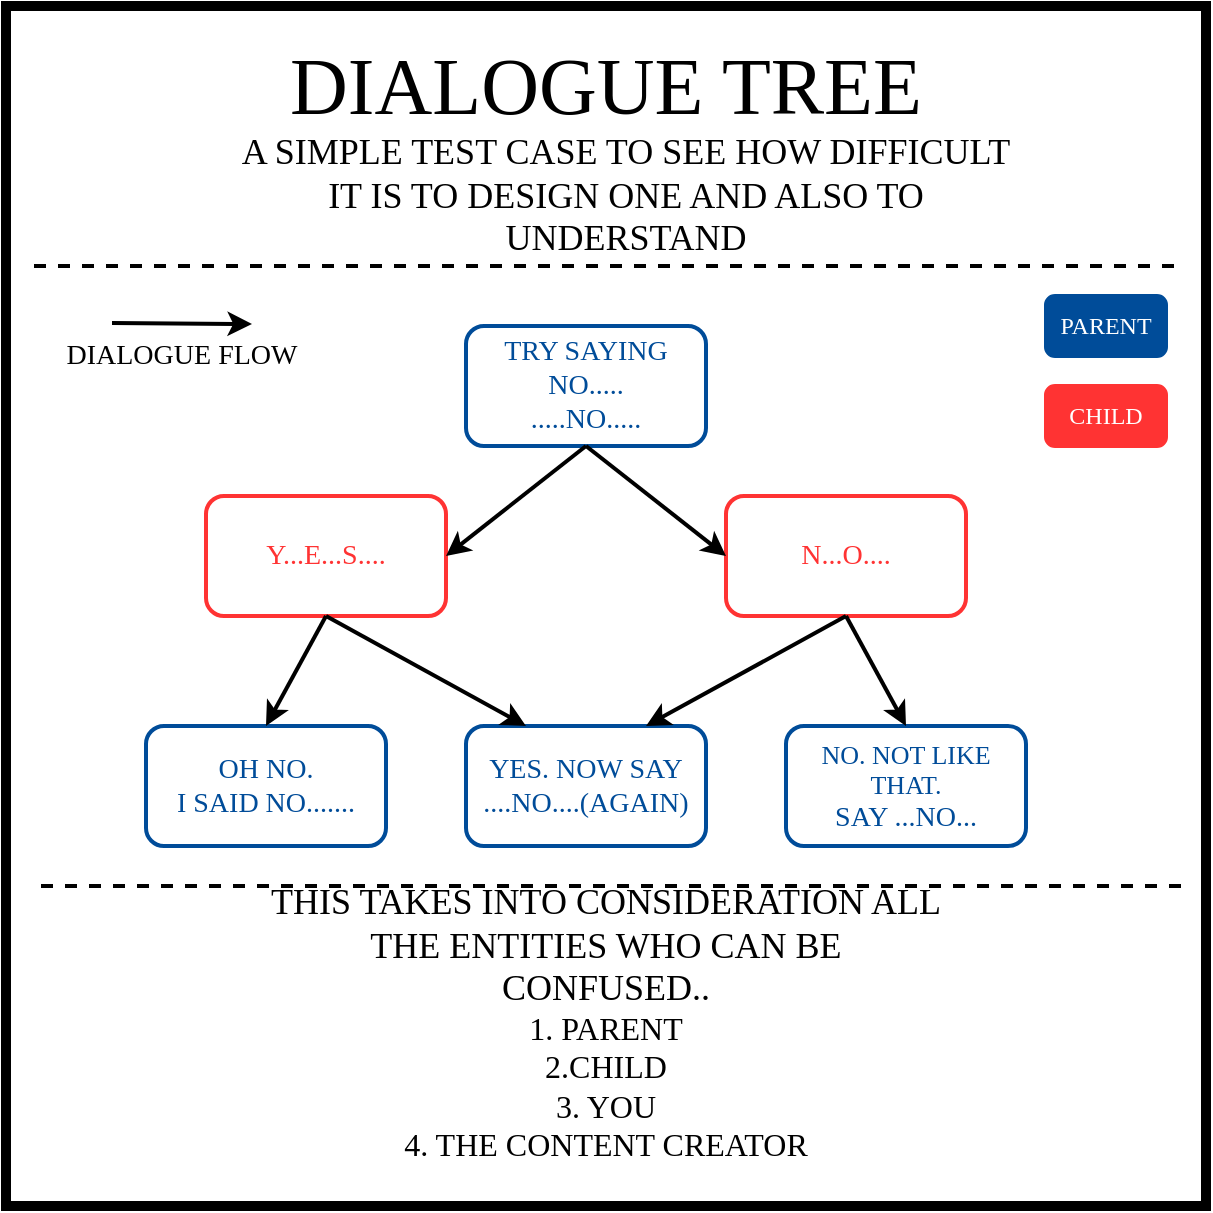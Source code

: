 <mxfile version="12.1.3" type="device" pages="1"><diagram id="dX7Dphyso45SB9-RoEhv" name="Page-1"><mxGraphModel dx="991" dy="589" grid="1" gridSize="10" guides="1" tooltips="1" connect="1" arrows="1" fold="1" page="1" pageScale="1" pageWidth="827" pageHeight="1169" math="0" shadow="0"><root><mxCell id="0"/><mxCell id="1" parent="0"/><mxCell id="nfxZPmU7g6QgWNAvG-ER-2" value="" style="whiteSpace=wrap;html=1;aspect=fixed;strokeWidth=5;" parent="1" vertex="1"><mxGeometry x="210" y="90" width="600" height="600" as="geometry"/></mxCell><mxCell id="8b6ggLF4gSHIukh4vJdm-18" value="&lt;font face=&quot;xkcd&quot;&gt;&lt;span style=&quot;font-size: 40px&quot;&gt;DIALOGUE TREE&lt;/span&gt;&lt;br&gt;&lt;/font&gt;" style="text;html=1;strokeColor=none;fillColor=none;align=center;verticalAlign=middle;whiteSpace=wrap;rounded=0;" parent="1" vertex="1"><mxGeometry x="300" y="120" width="420" height="20" as="geometry"/></mxCell><mxCell id="8b6ggLF4gSHIukh4vJdm-24" value="&lt;font face=&quot;xkcd&quot;&gt;&lt;span style=&quot;font-size: 18px&quot;&gt;A SIMPLE TEST CASE TO SEE HOW DIFFICULT &lt;br&gt;IT IS TO DESIGN ONE AND ALSO TO UNDERSTAND&lt;/span&gt;&lt;br&gt;&lt;/font&gt;" style="text;html=1;strokeColor=none;fillColor=none;align=center;verticalAlign=middle;whiteSpace=wrap;rounded=0;" parent="1" vertex="1"><mxGeometry x="310" y="175" width="420" height="20" as="geometry"/></mxCell><mxCell id="8b6ggLF4gSHIukh4vJdm-30" value="" style="endArrow=none;dashed=1;html=1;strokeWidth=2;" parent="1" edge="1"><mxGeometry width="50" height="50" relative="1" as="geometry"><mxPoint x="794" y="220" as="sourcePoint"/><mxPoint x="219" y="220" as="targetPoint"/></mxGeometry></mxCell><mxCell id="k-dpR7HA_-HZ3Fbqk2lw-1" value="&lt;font face=&quot;xkcd&quot; style=&quot;font-size: 14px&quot;&gt;&lt;font color=&quot;#004c99&quot;&gt;TRY SAYING NO.....&lt;br&gt;.....NO.....&lt;/font&gt;&lt;br&gt;&lt;/font&gt;" style="rounded=1;whiteSpace=wrap;html=1;fillColor=none;strokeWidth=2;strokeColor=#004C99;" vertex="1" parent="1"><mxGeometry x="440" y="250" width="120" height="60" as="geometry"/></mxCell><mxCell id="k-dpR7HA_-HZ3Fbqk2lw-2" value="&lt;font face=&quot;xkcd&quot; style=&quot;font-size: 14px&quot;&gt;&lt;font color=&quot;#ff3333&quot;&gt;Y...E...S....&lt;/font&gt;&lt;br&gt;&lt;/font&gt;" style="rounded=1;whiteSpace=wrap;html=1;fillColor=none;strokeWidth=2;strokeColor=#FF3333;" vertex="1" parent="1"><mxGeometry x="310" y="335" width="120" height="60" as="geometry"/></mxCell><mxCell id="k-dpR7HA_-HZ3Fbqk2lw-3" value="&lt;font face=&quot;xkcd&quot; style=&quot;font-size: 14px&quot;&gt;&lt;font color=&quot;#ff3333&quot;&gt;N...O....&lt;/font&gt;&lt;br&gt;&lt;/font&gt;" style="rounded=1;whiteSpace=wrap;html=1;fillColor=none;strokeWidth=2;strokeColor=#FF3333;" vertex="1" parent="1"><mxGeometry x="570" y="335" width="120" height="60" as="geometry"/></mxCell><mxCell id="k-dpR7HA_-HZ3Fbqk2lw-4" value="&lt;font face=&quot;xkcd&quot; style=&quot;font-size: 14px&quot;&gt;OH NO.&lt;br&gt;I SAID NO.......&lt;br&gt;&lt;/font&gt;" style="rounded=1;whiteSpace=wrap;html=1;fillColor=none;strokeWidth=2;strokeColor=#004C99;fontColor=#004C99;" vertex="1" parent="1"><mxGeometry x="280" y="450" width="120" height="60" as="geometry"/></mxCell><mxCell id="k-dpR7HA_-HZ3Fbqk2lw-6" value="&lt;font face=&quot;xkcd&quot; style=&quot;font-size: 14px&quot;&gt;YES. NOW SAY &lt;br&gt;....NO....(AGAIN)&lt;br&gt;&lt;/font&gt;" style="rounded=1;whiteSpace=wrap;html=1;fillColor=none;strokeWidth=2;strokeColor=#004C99;fontColor=#004C99;" vertex="1" parent="1"><mxGeometry x="440" y="450" width="120" height="60" as="geometry"/></mxCell><mxCell id="k-dpR7HA_-HZ3Fbqk2lw-7" value="&lt;font face=&quot;xkcd&quot;&gt;&lt;font style=&quot;font-size: 13px&quot;&gt;NO. NOT LIKE THAT.&lt;/font&gt;&lt;br&gt;&lt;span style=&quot;font-size: 14px&quot;&gt;SAY ...NO...&lt;/span&gt;&lt;br&gt;&lt;/font&gt;" style="rounded=1;whiteSpace=wrap;html=1;fillColor=none;strokeWidth=2;strokeColor=#004C99;fontColor=#004C99;" vertex="1" parent="1"><mxGeometry x="600" y="450" width="120" height="60" as="geometry"/></mxCell><mxCell id="k-dpR7HA_-HZ3Fbqk2lw-8" value="" style="endArrow=classic;html=1;exitX=0.5;exitY=1;exitDx=0;exitDy=0;entryX=1;entryY=0.5;entryDx=0;entryDy=0;strokeWidth=2;" edge="1" parent="1" source="k-dpR7HA_-HZ3Fbqk2lw-1" target="k-dpR7HA_-HZ3Fbqk2lw-2"><mxGeometry width="50" height="50" relative="1" as="geometry"><mxPoint x="210" y="760" as="sourcePoint"/><mxPoint x="260" y="710" as="targetPoint"/></mxGeometry></mxCell><mxCell id="k-dpR7HA_-HZ3Fbqk2lw-9" value="" style="endArrow=classic;html=1;exitX=0.5;exitY=1;exitDx=0;exitDy=0;entryX=0;entryY=0.5;entryDx=0;entryDy=0;strokeWidth=2;" edge="1" parent="1" source="k-dpR7HA_-HZ3Fbqk2lw-1" target="k-dpR7HA_-HZ3Fbqk2lw-3"><mxGeometry width="50" height="50" relative="1" as="geometry"><mxPoint x="510" y="320" as="sourcePoint"/><mxPoint x="440" y="394" as="targetPoint"/></mxGeometry></mxCell><mxCell id="k-dpR7HA_-HZ3Fbqk2lw-11" value="" style="endArrow=classic;html=1;exitX=0.5;exitY=1;exitDx=0;exitDy=0;entryX=0.5;entryY=0;entryDx=0;entryDy=0;strokeWidth=2;" edge="1" parent="1" source="k-dpR7HA_-HZ3Fbqk2lw-2" target="k-dpR7HA_-HZ3Fbqk2lw-4"><mxGeometry width="50" height="50" relative="1" as="geometry"><mxPoint x="380" y="424" as="sourcePoint"/><mxPoint x="308" y="470" as="targetPoint"/></mxGeometry></mxCell><mxCell id="k-dpR7HA_-HZ3Fbqk2lw-12" value="" style="endArrow=classic;html=1;exitX=0.5;exitY=1;exitDx=0;exitDy=0;entryX=0.75;entryY=0;entryDx=0;entryDy=0;strokeWidth=2;" edge="1" parent="1" source="k-dpR7HA_-HZ3Fbqk2lw-3" target="k-dpR7HA_-HZ3Fbqk2lw-6"><mxGeometry width="50" height="50" relative="1" as="geometry"><mxPoint x="380" y="424" as="sourcePoint"/><mxPoint x="448" y="470" as="targetPoint"/></mxGeometry></mxCell><mxCell id="k-dpR7HA_-HZ3Fbqk2lw-13" value="" style="endArrow=classic;html=1;exitX=0.5;exitY=1;exitDx=0;exitDy=0;entryX=0.5;entryY=0;entryDx=0;entryDy=0;strokeWidth=2;" edge="1" parent="1" source="k-dpR7HA_-HZ3Fbqk2lw-3" target="k-dpR7HA_-HZ3Fbqk2lw-7"><mxGeometry width="50" height="50" relative="1" as="geometry"><mxPoint x="640" y="424" as="sourcePoint"/><mxPoint x="598" y="470" as="targetPoint"/></mxGeometry></mxCell><mxCell id="k-dpR7HA_-HZ3Fbqk2lw-14" value="&lt;font face=&quot;xkcd&quot;&gt;PARENT&lt;/font&gt;" style="rounded=1;whiteSpace=wrap;html=1;strokeColor=#004C99;strokeWidth=2;fillColor=#004C99;fontColor=#FFFFFF;labelBackgroundColor=none;" vertex="1" parent="1"><mxGeometry x="730" y="235" width="60" height="30" as="geometry"/></mxCell><mxCell id="k-dpR7HA_-HZ3Fbqk2lw-15" value="&lt;font face=&quot;xkcd&quot;&gt;CHILD&lt;/font&gt;" style="rounded=1;whiteSpace=wrap;html=1;strokeColor=#FF3333;strokeWidth=2;fillColor=#FF3333;fontColor=#FFFFFF;labelBackgroundColor=none;" vertex="1" parent="1"><mxGeometry x="730" y="280" width="60" height="30" as="geometry"/></mxCell><mxCell id="k-dpR7HA_-HZ3Fbqk2lw-16" value="" style="endArrow=none;dashed=1;html=1;strokeWidth=2;" edge="1" parent="1"><mxGeometry width="50" height="50" relative="1" as="geometry"><mxPoint x="797.5" y="530" as="sourcePoint"/><mxPoint x="222.5" y="530" as="targetPoint"/></mxGeometry></mxCell><mxCell id="k-dpR7HA_-HZ3Fbqk2lw-17" value="&lt;font face=&quot;xkcd&quot;&gt;&lt;span style=&quot;font-size: 18px&quot;&gt;THIS TAKES INTO CONSIDERATION ALL THE ENTITIES WHO CAN BE CONFUSED..&lt;/span&gt;&lt;br&gt;&lt;/font&gt;" style="text;html=1;strokeColor=none;fillColor=none;align=center;verticalAlign=middle;whiteSpace=wrap;rounded=0;" vertex="1" parent="1"><mxGeometry x="340" y="550" width="340" height="20" as="geometry"/></mxCell><mxCell id="k-dpR7HA_-HZ3Fbqk2lw-18" value="&lt;font face=&quot;xkcd&quot; style=&quot;font-size: 16px&quot;&gt;&lt;span&gt;1. PARENT&lt;br&gt;&lt;/span&gt;2.CHILD&lt;br&gt;3. YOU&lt;br&gt;4. THE CONTENT CREATOR&lt;br&gt;&lt;/font&gt;" style="text;html=1;strokeColor=none;fillColor=none;align=center;verticalAlign=middle;whiteSpace=wrap;rounded=0;" vertex="1" parent="1"><mxGeometry x="405" y="620" width="210" height="20" as="geometry"/></mxCell><mxCell id="k-dpR7HA_-HZ3Fbqk2lw-21" value="" style="endArrow=classic;html=1;strokeWidth=2;" edge="1" parent="1"><mxGeometry width="50" height="50" relative="1" as="geometry"><mxPoint x="263" y="248.5" as="sourcePoint"/><mxPoint x="333" y="249" as="targetPoint"/></mxGeometry></mxCell><mxCell id="k-dpR7HA_-HZ3Fbqk2lw-22" value="&lt;font face=&quot;xkcd&quot;&gt;&lt;font style=&quot;font-size: 14px&quot;&gt;DIALOGUE FLOW&lt;/font&gt;&lt;br&gt;&lt;/font&gt;" style="text;html=1;strokeColor=none;fillColor=none;align=center;verticalAlign=middle;whiteSpace=wrap;rounded=0;" vertex="1" parent="1"><mxGeometry x="223" y="255" width="150" height="20" as="geometry"/></mxCell><mxCell id="k-dpR7HA_-HZ3Fbqk2lw-23" value="" style="endArrow=classic;html=1;exitX=0.5;exitY=1;exitDx=0;exitDy=0;entryX=0.25;entryY=0;entryDx=0;entryDy=0;strokeWidth=2;" edge="1" parent="1" source="k-dpR7HA_-HZ3Fbqk2lw-2" target="k-dpR7HA_-HZ3Fbqk2lw-6"><mxGeometry width="50" height="50" relative="1" as="geometry"><mxPoint x="510" y="320" as="sourcePoint"/><mxPoint x="440" y="375" as="targetPoint"/></mxGeometry></mxCell></root></mxGraphModel></diagram></mxfile>